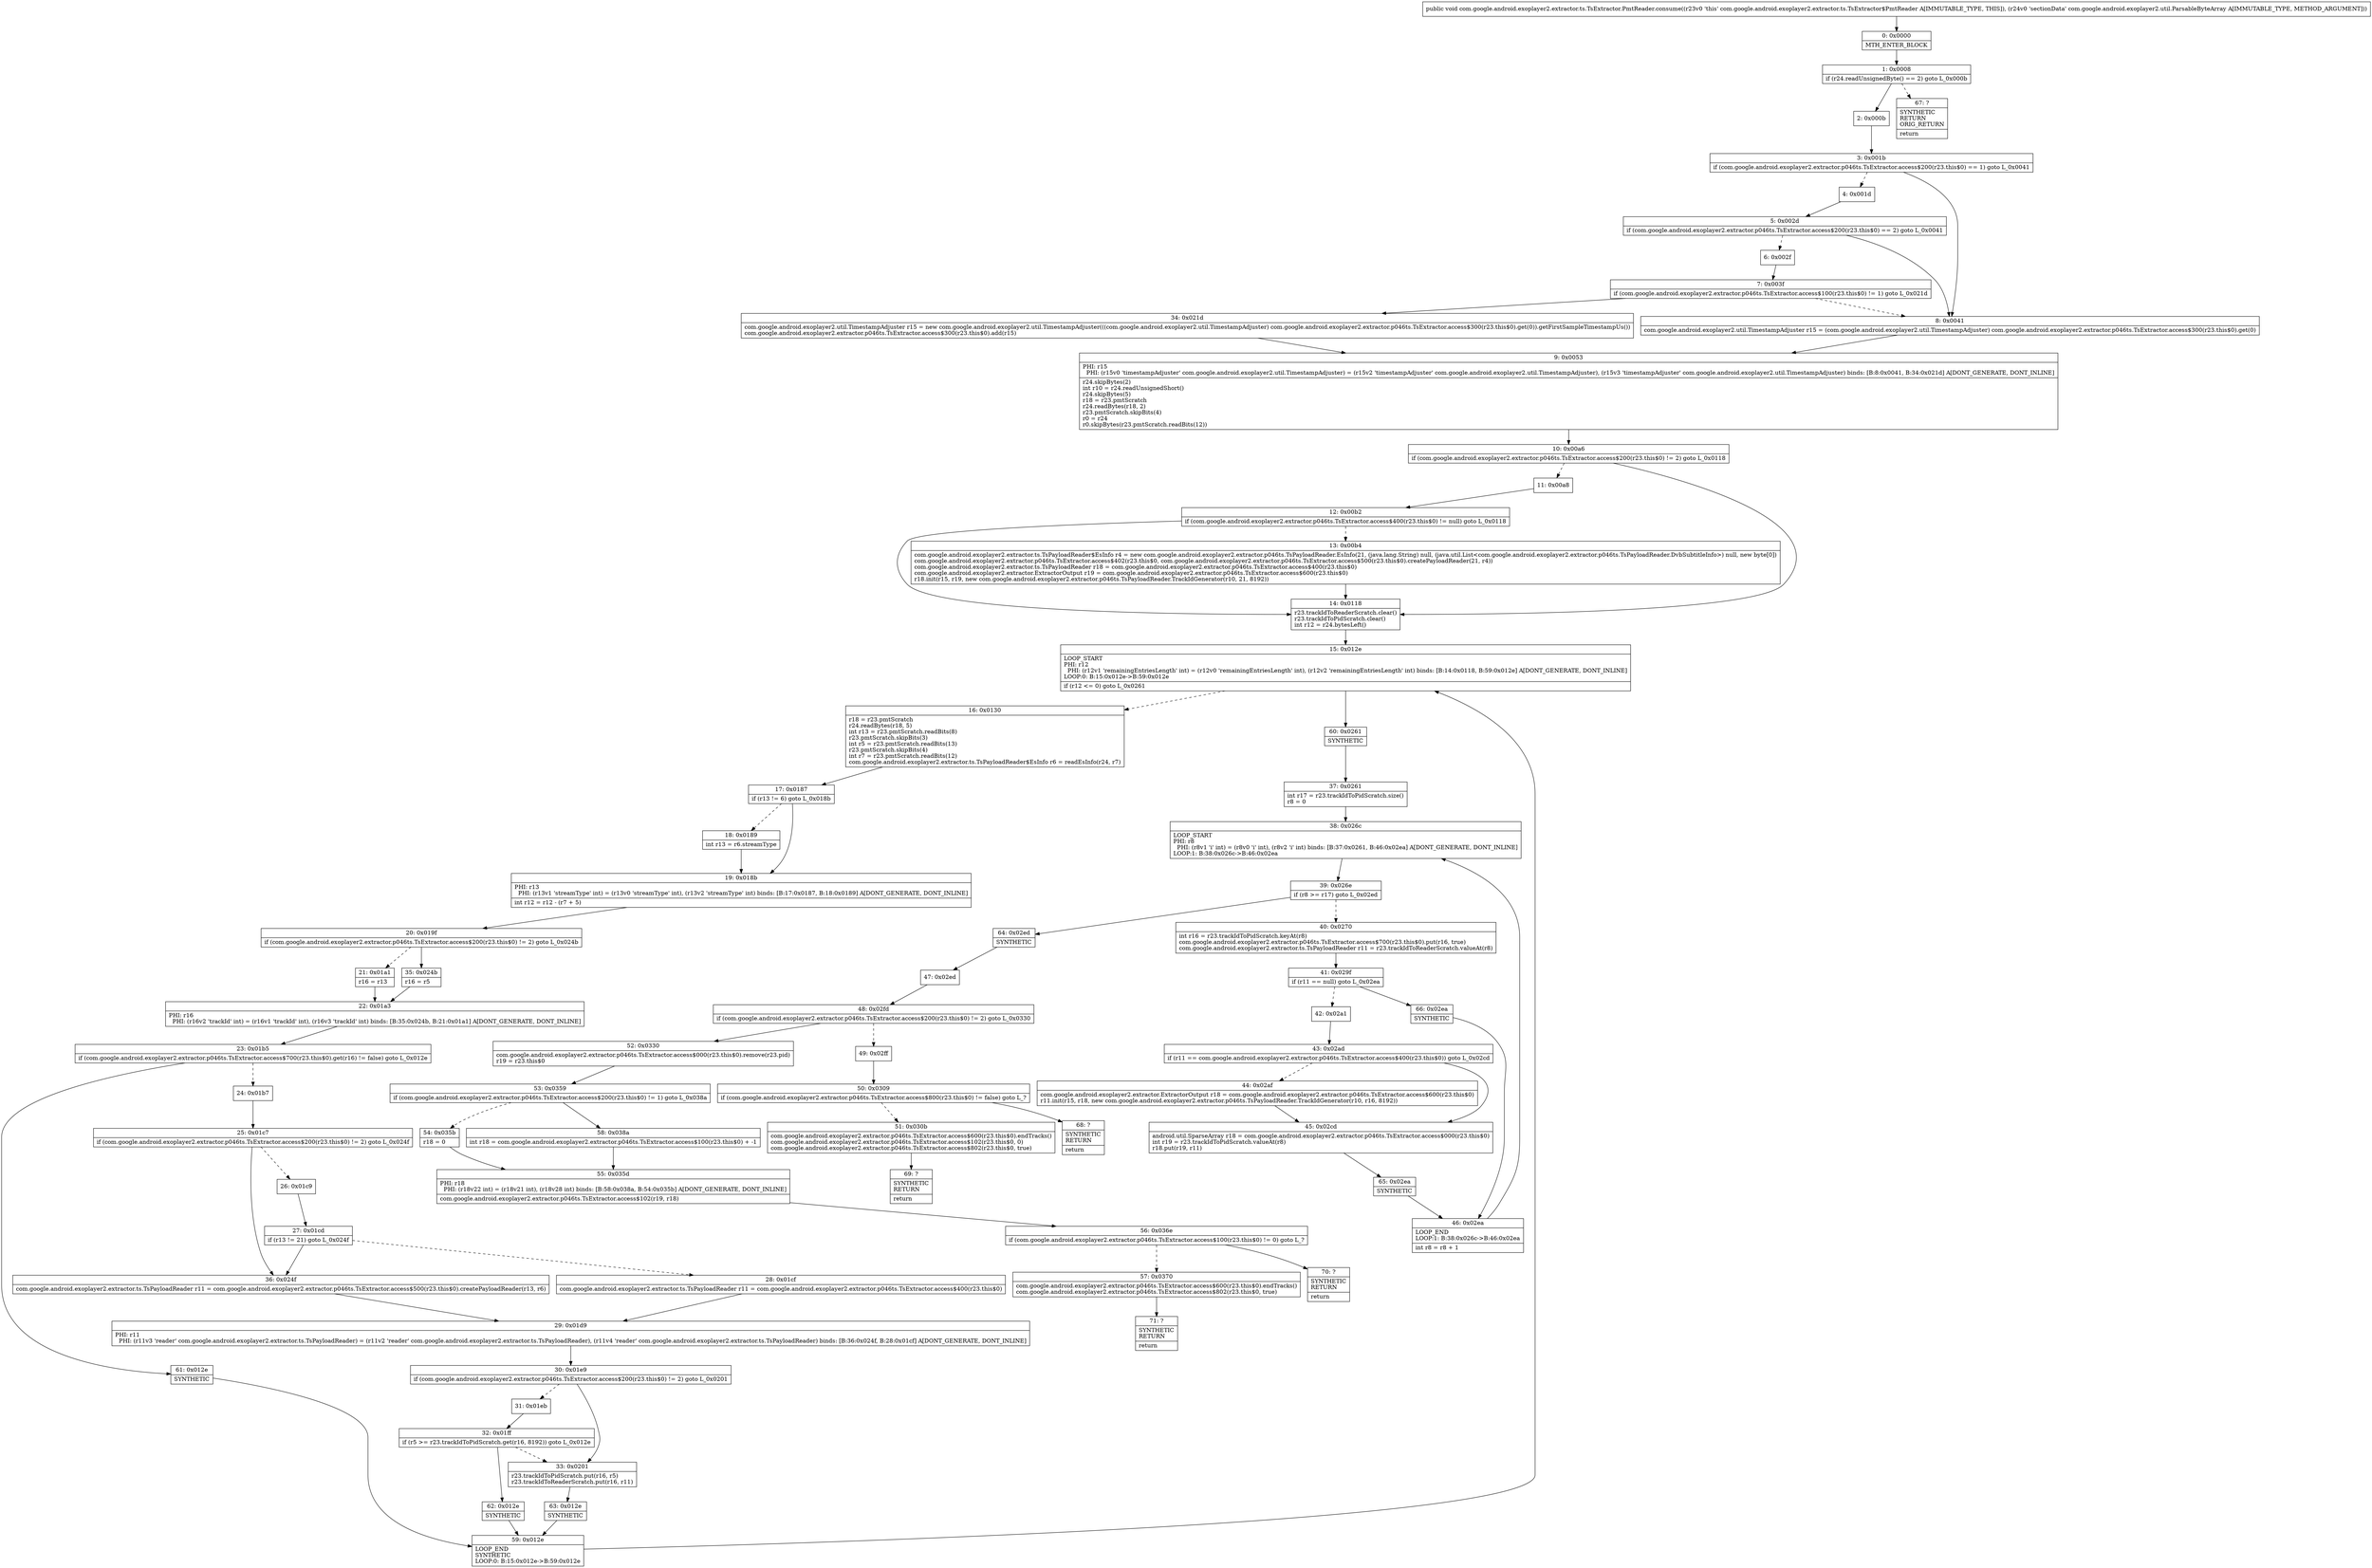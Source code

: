 digraph "CFG forcom.google.android.exoplayer2.extractor.ts.TsExtractor.PmtReader.consume(Lcom\/google\/android\/exoplayer2\/util\/ParsableByteArray;)V" {
Node_0 [shape=record,label="{0\:\ 0x0000|MTH_ENTER_BLOCK\l}"];
Node_1 [shape=record,label="{1\:\ 0x0008|if (r24.readUnsignedByte() == 2) goto L_0x000b\l}"];
Node_2 [shape=record,label="{2\:\ 0x000b}"];
Node_3 [shape=record,label="{3\:\ 0x001b|if (com.google.android.exoplayer2.extractor.p046ts.TsExtractor.access$200(r23.this$0) == 1) goto L_0x0041\l}"];
Node_4 [shape=record,label="{4\:\ 0x001d}"];
Node_5 [shape=record,label="{5\:\ 0x002d|if (com.google.android.exoplayer2.extractor.p046ts.TsExtractor.access$200(r23.this$0) == 2) goto L_0x0041\l}"];
Node_6 [shape=record,label="{6\:\ 0x002f}"];
Node_7 [shape=record,label="{7\:\ 0x003f|if (com.google.android.exoplayer2.extractor.p046ts.TsExtractor.access$100(r23.this$0) != 1) goto L_0x021d\l}"];
Node_8 [shape=record,label="{8\:\ 0x0041|com.google.android.exoplayer2.util.TimestampAdjuster r15 = (com.google.android.exoplayer2.util.TimestampAdjuster) com.google.android.exoplayer2.extractor.p046ts.TsExtractor.access$300(r23.this$0).get(0)\l}"];
Node_9 [shape=record,label="{9\:\ 0x0053|PHI: r15 \l  PHI: (r15v0 'timestampAdjuster' com.google.android.exoplayer2.util.TimestampAdjuster) = (r15v2 'timestampAdjuster' com.google.android.exoplayer2.util.TimestampAdjuster), (r15v3 'timestampAdjuster' com.google.android.exoplayer2.util.TimestampAdjuster) binds: [B:8:0x0041, B:34:0x021d] A[DONT_GENERATE, DONT_INLINE]\l|r24.skipBytes(2)\lint r10 = r24.readUnsignedShort()\lr24.skipBytes(5)\lr18 = r23.pmtScratch\lr24.readBytes(r18, 2)\lr23.pmtScratch.skipBits(4)\lr0 = r24\lr0.skipBytes(r23.pmtScratch.readBits(12))\l}"];
Node_10 [shape=record,label="{10\:\ 0x00a6|if (com.google.android.exoplayer2.extractor.p046ts.TsExtractor.access$200(r23.this$0) != 2) goto L_0x0118\l}"];
Node_11 [shape=record,label="{11\:\ 0x00a8}"];
Node_12 [shape=record,label="{12\:\ 0x00b2|if (com.google.android.exoplayer2.extractor.p046ts.TsExtractor.access$400(r23.this$0) != null) goto L_0x0118\l}"];
Node_13 [shape=record,label="{13\:\ 0x00b4|com.google.android.exoplayer2.extractor.ts.TsPayloadReader$EsInfo r4 = new com.google.android.exoplayer2.extractor.p046ts.TsPayloadReader.EsInfo(21, (java.lang.String) null, (java.util.List\<com.google.android.exoplayer2.extractor.p046ts.TsPayloadReader.DvbSubtitleInfo\>) null, new byte[0])\lcom.google.android.exoplayer2.extractor.p046ts.TsExtractor.access$402(r23.this$0, com.google.android.exoplayer2.extractor.p046ts.TsExtractor.access$500(r23.this$0).createPayloadReader(21, r4))\lcom.google.android.exoplayer2.extractor.ts.TsPayloadReader r18 = com.google.android.exoplayer2.extractor.p046ts.TsExtractor.access$400(r23.this$0)\lcom.google.android.exoplayer2.extractor.ExtractorOutput r19 = com.google.android.exoplayer2.extractor.p046ts.TsExtractor.access$600(r23.this$0)\lr18.init(r15, r19, new com.google.android.exoplayer2.extractor.p046ts.TsPayloadReader.TrackIdGenerator(r10, 21, 8192))\l}"];
Node_14 [shape=record,label="{14\:\ 0x0118|r23.trackIdToReaderScratch.clear()\lr23.trackIdToPidScratch.clear()\lint r12 = r24.bytesLeft()\l}"];
Node_15 [shape=record,label="{15\:\ 0x012e|LOOP_START\lPHI: r12 \l  PHI: (r12v1 'remainingEntriesLength' int) = (r12v0 'remainingEntriesLength' int), (r12v2 'remainingEntriesLength' int) binds: [B:14:0x0118, B:59:0x012e] A[DONT_GENERATE, DONT_INLINE]\lLOOP:0: B:15:0x012e\-\>B:59:0x012e\l|if (r12 \<= 0) goto L_0x0261\l}"];
Node_16 [shape=record,label="{16\:\ 0x0130|r18 = r23.pmtScratch\lr24.readBytes(r18, 5)\lint r13 = r23.pmtScratch.readBits(8)\lr23.pmtScratch.skipBits(3)\lint r5 = r23.pmtScratch.readBits(13)\lr23.pmtScratch.skipBits(4)\lint r7 = r23.pmtScratch.readBits(12)\lcom.google.android.exoplayer2.extractor.ts.TsPayloadReader$EsInfo r6 = readEsInfo(r24, r7)\l}"];
Node_17 [shape=record,label="{17\:\ 0x0187|if (r13 != 6) goto L_0x018b\l}"];
Node_18 [shape=record,label="{18\:\ 0x0189|int r13 = r6.streamType\l}"];
Node_19 [shape=record,label="{19\:\ 0x018b|PHI: r13 \l  PHI: (r13v1 'streamType' int) = (r13v0 'streamType' int), (r13v2 'streamType' int) binds: [B:17:0x0187, B:18:0x0189] A[DONT_GENERATE, DONT_INLINE]\l|int r12 = r12 \- (r7 + 5)\l}"];
Node_20 [shape=record,label="{20\:\ 0x019f|if (com.google.android.exoplayer2.extractor.p046ts.TsExtractor.access$200(r23.this$0) != 2) goto L_0x024b\l}"];
Node_21 [shape=record,label="{21\:\ 0x01a1|r16 = r13\l}"];
Node_22 [shape=record,label="{22\:\ 0x01a3|PHI: r16 \l  PHI: (r16v2 'trackId' int) = (r16v1 'trackId' int), (r16v3 'trackId' int) binds: [B:35:0x024b, B:21:0x01a1] A[DONT_GENERATE, DONT_INLINE]\l}"];
Node_23 [shape=record,label="{23\:\ 0x01b5|if (com.google.android.exoplayer2.extractor.p046ts.TsExtractor.access$700(r23.this$0).get(r16) != false) goto L_0x012e\l}"];
Node_24 [shape=record,label="{24\:\ 0x01b7}"];
Node_25 [shape=record,label="{25\:\ 0x01c7|if (com.google.android.exoplayer2.extractor.p046ts.TsExtractor.access$200(r23.this$0) != 2) goto L_0x024f\l}"];
Node_26 [shape=record,label="{26\:\ 0x01c9}"];
Node_27 [shape=record,label="{27\:\ 0x01cd|if (r13 != 21) goto L_0x024f\l}"];
Node_28 [shape=record,label="{28\:\ 0x01cf|com.google.android.exoplayer2.extractor.ts.TsPayloadReader r11 = com.google.android.exoplayer2.extractor.p046ts.TsExtractor.access$400(r23.this$0)\l}"];
Node_29 [shape=record,label="{29\:\ 0x01d9|PHI: r11 \l  PHI: (r11v3 'reader' com.google.android.exoplayer2.extractor.ts.TsPayloadReader) = (r11v2 'reader' com.google.android.exoplayer2.extractor.ts.TsPayloadReader), (r11v4 'reader' com.google.android.exoplayer2.extractor.ts.TsPayloadReader) binds: [B:36:0x024f, B:28:0x01cf] A[DONT_GENERATE, DONT_INLINE]\l}"];
Node_30 [shape=record,label="{30\:\ 0x01e9|if (com.google.android.exoplayer2.extractor.p046ts.TsExtractor.access$200(r23.this$0) != 2) goto L_0x0201\l}"];
Node_31 [shape=record,label="{31\:\ 0x01eb}"];
Node_32 [shape=record,label="{32\:\ 0x01ff|if (r5 \>= r23.trackIdToPidScratch.get(r16, 8192)) goto L_0x012e\l}"];
Node_33 [shape=record,label="{33\:\ 0x0201|r23.trackIdToPidScratch.put(r16, r5)\lr23.trackIdToReaderScratch.put(r16, r11)\l}"];
Node_34 [shape=record,label="{34\:\ 0x021d|com.google.android.exoplayer2.util.TimestampAdjuster r15 = new com.google.android.exoplayer2.util.TimestampAdjuster(((com.google.android.exoplayer2.util.TimestampAdjuster) com.google.android.exoplayer2.extractor.p046ts.TsExtractor.access$300(r23.this$0).get(0)).getFirstSampleTimestampUs())\lcom.google.android.exoplayer2.extractor.p046ts.TsExtractor.access$300(r23.this$0).add(r15)\l}"];
Node_35 [shape=record,label="{35\:\ 0x024b|r16 = r5\l}"];
Node_36 [shape=record,label="{36\:\ 0x024f|com.google.android.exoplayer2.extractor.ts.TsPayloadReader r11 = com.google.android.exoplayer2.extractor.p046ts.TsExtractor.access$500(r23.this$0).createPayloadReader(r13, r6)\l}"];
Node_37 [shape=record,label="{37\:\ 0x0261|int r17 = r23.trackIdToPidScratch.size()\lr8 = 0\l}"];
Node_38 [shape=record,label="{38\:\ 0x026c|LOOP_START\lPHI: r8 \l  PHI: (r8v1 'i' int) = (r8v0 'i' int), (r8v2 'i' int) binds: [B:37:0x0261, B:46:0x02ea] A[DONT_GENERATE, DONT_INLINE]\lLOOP:1: B:38:0x026c\-\>B:46:0x02ea\l}"];
Node_39 [shape=record,label="{39\:\ 0x026e|if (r8 \>= r17) goto L_0x02ed\l}"];
Node_40 [shape=record,label="{40\:\ 0x0270|int r16 = r23.trackIdToPidScratch.keyAt(r8)\lcom.google.android.exoplayer2.extractor.p046ts.TsExtractor.access$700(r23.this$0).put(r16, true)\lcom.google.android.exoplayer2.extractor.ts.TsPayloadReader r11 = r23.trackIdToReaderScratch.valueAt(r8)\l}"];
Node_41 [shape=record,label="{41\:\ 0x029f|if (r11 == null) goto L_0x02ea\l}"];
Node_42 [shape=record,label="{42\:\ 0x02a1}"];
Node_43 [shape=record,label="{43\:\ 0x02ad|if (r11 == com.google.android.exoplayer2.extractor.p046ts.TsExtractor.access$400(r23.this$0)) goto L_0x02cd\l}"];
Node_44 [shape=record,label="{44\:\ 0x02af|com.google.android.exoplayer2.extractor.ExtractorOutput r18 = com.google.android.exoplayer2.extractor.p046ts.TsExtractor.access$600(r23.this$0)\lr11.init(r15, r18, new com.google.android.exoplayer2.extractor.p046ts.TsPayloadReader.TrackIdGenerator(r10, r16, 8192))\l}"];
Node_45 [shape=record,label="{45\:\ 0x02cd|android.util.SparseArray r18 = com.google.android.exoplayer2.extractor.p046ts.TsExtractor.access$000(r23.this$0)\lint r19 = r23.trackIdToPidScratch.valueAt(r8)\lr18.put(r19, r11)\l}"];
Node_46 [shape=record,label="{46\:\ 0x02ea|LOOP_END\lLOOP:1: B:38:0x026c\-\>B:46:0x02ea\l|int r8 = r8 + 1\l}"];
Node_47 [shape=record,label="{47\:\ 0x02ed}"];
Node_48 [shape=record,label="{48\:\ 0x02fd|if (com.google.android.exoplayer2.extractor.p046ts.TsExtractor.access$200(r23.this$0) != 2) goto L_0x0330\l}"];
Node_49 [shape=record,label="{49\:\ 0x02ff}"];
Node_50 [shape=record,label="{50\:\ 0x0309|if (com.google.android.exoplayer2.extractor.p046ts.TsExtractor.access$800(r23.this$0) != false) goto L_?\l}"];
Node_51 [shape=record,label="{51\:\ 0x030b|com.google.android.exoplayer2.extractor.p046ts.TsExtractor.access$600(r23.this$0).endTracks()\lcom.google.android.exoplayer2.extractor.p046ts.TsExtractor.access$102(r23.this$0, 0)\lcom.google.android.exoplayer2.extractor.p046ts.TsExtractor.access$802(r23.this$0, true)\l}"];
Node_52 [shape=record,label="{52\:\ 0x0330|com.google.android.exoplayer2.extractor.p046ts.TsExtractor.access$000(r23.this$0).remove(r23.pid)\lr19 = r23.this$0\l}"];
Node_53 [shape=record,label="{53\:\ 0x0359|if (com.google.android.exoplayer2.extractor.p046ts.TsExtractor.access$200(r23.this$0) != 1) goto L_0x038a\l}"];
Node_54 [shape=record,label="{54\:\ 0x035b|r18 = 0\l}"];
Node_55 [shape=record,label="{55\:\ 0x035d|PHI: r18 \l  PHI: (r18v22 int) = (r18v21 int), (r18v28 int) binds: [B:58:0x038a, B:54:0x035b] A[DONT_GENERATE, DONT_INLINE]\l|com.google.android.exoplayer2.extractor.p046ts.TsExtractor.access$102(r19, r18)\l}"];
Node_56 [shape=record,label="{56\:\ 0x036e|if (com.google.android.exoplayer2.extractor.p046ts.TsExtractor.access$100(r23.this$0) != 0) goto L_?\l}"];
Node_57 [shape=record,label="{57\:\ 0x0370|com.google.android.exoplayer2.extractor.p046ts.TsExtractor.access$600(r23.this$0).endTracks()\lcom.google.android.exoplayer2.extractor.p046ts.TsExtractor.access$802(r23.this$0, true)\l}"];
Node_58 [shape=record,label="{58\:\ 0x038a|int r18 = com.google.android.exoplayer2.extractor.p046ts.TsExtractor.access$100(r23.this$0) + \-1\l}"];
Node_59 [shape=record,label="{59\:\ 0x012e|LOOP_END\lSYNTHETIC\lLOOP:0: B:15:0x012e\-\>B:59:0x012e\l}"];
Node_60 [shape=record,label="{60\:\ 0x0261|SYNTHETIC\l}"];
Node_61 [shape=record,label="{61\:\ 0x012e|SYNTHETIC\l}"];
Node_62 [shape=record,label="{62\:\ 0x012e|SYNTHETIC\l}"];
Node_63 [shape=record,label="{63\:\ 0x012e|SYNTHETIC\l}"];
Node_64 [shape=record,label="{64\:\ 0x02ed|SYNTHETIC\l}"];
Node_65 [shape=record,label="{65\:\ 0x02ea|SYNTHETIC\l}"];
Node_66 [shape=record,label="{66\:\ 0x02ea|SYNTHETIC\l}"];
Node_67 [shape=record,label="{67\:\ ?|SYNTHETIC\lRETURN\lORIG_RETURN\l|return\l}"];
Node_68 [shape=record,label="{68\:\ ?|SYNTHETIC\lRETURN\l|return\l}"];
Node_69 [shape=record,label="{69\:\ ?|SYNTHETIC\lRETURN\l|return\l}"];
Node_70 [shape=record,label="{70\:\ ?|SYNTHETIC\lRETURN\l|return\l}"];
Node_71 [shape=record,label="{71\:\ ?|SYNTHETIC\lRETURN\l|return\l}"];
MethodNode[shape=record,label="{public void com.google.android.exoplayer2.extractor.ts.TsExtractor.PmtReader.consume((r23v0 'this' com.google.android.exoplayer2.extractor.ts.TsExtractor$PmtReader A[IMMUTABLE_TYPE, THIS]), (r24v0 'sectionData' com.google.android.exoplayer2.util.ParsableByteArray A[IMMUTABLE_TYPE, METHOD_ARGUMENT])) }"];
MethodNode -> Node_0;
Node_0 -> Node_1;
Node_1 -> Node_2;
Node_1 -> Node_67[style=dashed];
Node_2 -> Node_3;
Node_3 -> Node_4[style=dashed];
Node_3 -> Node_8;
Node_4 -> Node_5;
Node_5 -> Node_6[style=dashed];
Node_5 -> Node_8;
Node_6 -> Node_7;
Node_7 -> Node_8[style=dashed];
Node_7 -> Node_34;
Node_8 -> Node_9;
Node_9 -> Node_10;
Node_10 -> Node_11[style=dashed];
Node_10 -> Node_14;
Node_11 -> Node_12;
Node_12 -> Node_13[style=dashed];
Node_12 -> Node_14;
Node_13 -> Node_14;
Node_14 -> Node_15;
Node_15 -> Node_16[style=dashed];
Node_15 -> Node_60;
Node_16 -> Node_17;
Node_17 -> Node_18[style=dashed];
Node_17 -> Node_19;
Node_18 -> Node_19;
Node_19 -> Node_20;
Node_20 -> Node_21[style=dashed];
Node_20 -> Node_35;
Node_21 -> Node_22;
Node_22 -> Node_23;
Node_23 -> Node_24[style=dashed];
Node_23 -> Node_61;
Node_24 -> Node_25;
Node_25 -> Node_26[style=dashed];
Node_25 -> Node_36;
Node_26 -> Node_27;
Node_27 -> Node_28[style=dashed];
Node_27 -> Node_36;
Node_28 -> Node_29;
Node_29 -> Node_30;
Node_30 -> Node_31[style=dashed];
Node_30 -> Node_33;
Node_31 -> Node_32;
Node_32 -> Node_33[style=dashed];
Node_32 -> Node_62;
Node_33 -> Node_63;
Node_34 -> Node_9;
Node_35 -> Node_22;
Node_36 -> Node_29;
Node_37 -> Node_38;
Node_38 -> Node_39;
Node_39 -> Node_40[style=dashed];
Node_39 -> Node_64;
Node_40 -> Node_41;
Node_41 -> Node_42[style=dashed];
Node_41 -> Node_66;
Node_42 -> Node_43;
Node_43 -> Node_44[style=dashed];
Node_43 -> Node_45;
Node_44 -> Node_45;
Node_45 -> Node_65;
Node_46 -> Node_38;
Node_47 -> Node_48;
Node_48 -> Node_49[style=dashed];
Node_48 -> Node_52;
Node_49 -> Node_50;
Node_50 -> Node_51[style=dashed];
Node_50 -> Node_68;
Node_51 -> Node_69;
Node_52 -> Node_53;
Node_53 -> Node_54[style=dashed];
Node_53 -> Node_58;
Node_54 -> Node_55;
Node_55 -> Node_56;
Node_56 -> Node_57[style=dashed];
Node_56 -> Node_70;
Node_57 -> Node_71;
Node_58 -> Node_55;
Node_59 -> Node_15;
Node_60 -> Node_37;
Node_61 -> Node_59;
Node_62 -> Node_59;
Node_63 -> Node_59;
Node_64 -> Node_47;
Node_65 -> Node_46;
Node_66 -> Node_46;
}

